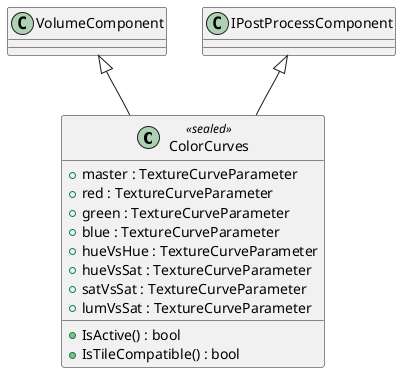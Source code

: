 @startuml
class ColorCurves <<sealed>> {
    + master : TextureCurveParameter
    + red : TextureCurveParameter
    + green : TextureCurveParameter
    + blue : TextureCurveParameter
    + hueVsHue : TextureCurveParameter
    + hueVsSat : TextureCurveParameter
    + satVsSat : TextureCurveParameter
    + lumVsSat : TextureCurveParameter
    + IsActive() : bool
    + IsTileCompatible() : bool
}
VolumeComponent <|-- ColorCurves
IPostProcessComponent <|-- ColorCurves
@enduml
